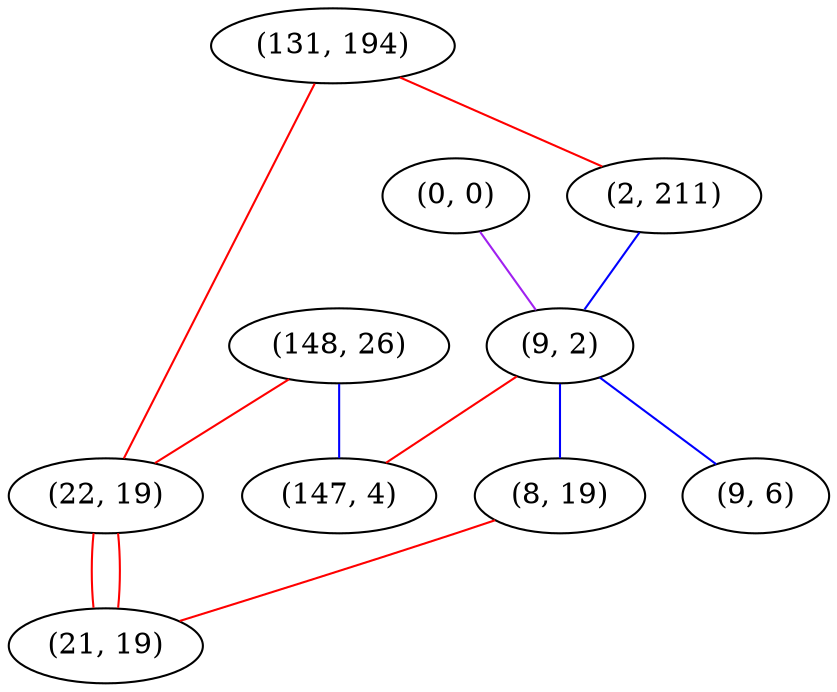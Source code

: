 graph "" {
"(148, 26)";
"(131, 194)";
"(0, 0)";
"(2, 211)";
"(9, 2)";
"(147, 4)";
"(22, 19)";
"(8, 19)";
"(9, 6)";
"(21, 19)";
"(148, 26)" -- "(22, 19)"  [color=red, key=0, weight=1];
"(148, 26)" -- "(147, 4)"  [color=blue, key=0, weight=3];
"(131, 194)" -- "(22, 19)"  [color=red, key=0, weight=1];
"(131, 194)" -- "(2, 211)"  [color=red, key=0, weight=1];
"(0, 0)" -- "(9, 2)"  [color=purple, key=0, weight=4];
"(2, 211)" -- "(9, 2)"  [color=blue, key=0, weight=3];
"(9, 2)" -- "(9, 6)"  [color=blue, key=0, weight=3];
"(9, 2)" -- "(8, 19)"  [color=blue, key=0, weight=3];
"(9, 2)" -- "(147, 4)"  [color=red, key=0, weight=1];
"(22, 19)" -- "(21, 19)"  [color=red, key=0, weight=1];
"(22, 19)" -- "(21, 19)"  [color=red, key=1, weight=1];
"(8, 19)" -- "(21, 19)"  [color=red, key=0, weight=1];
}
